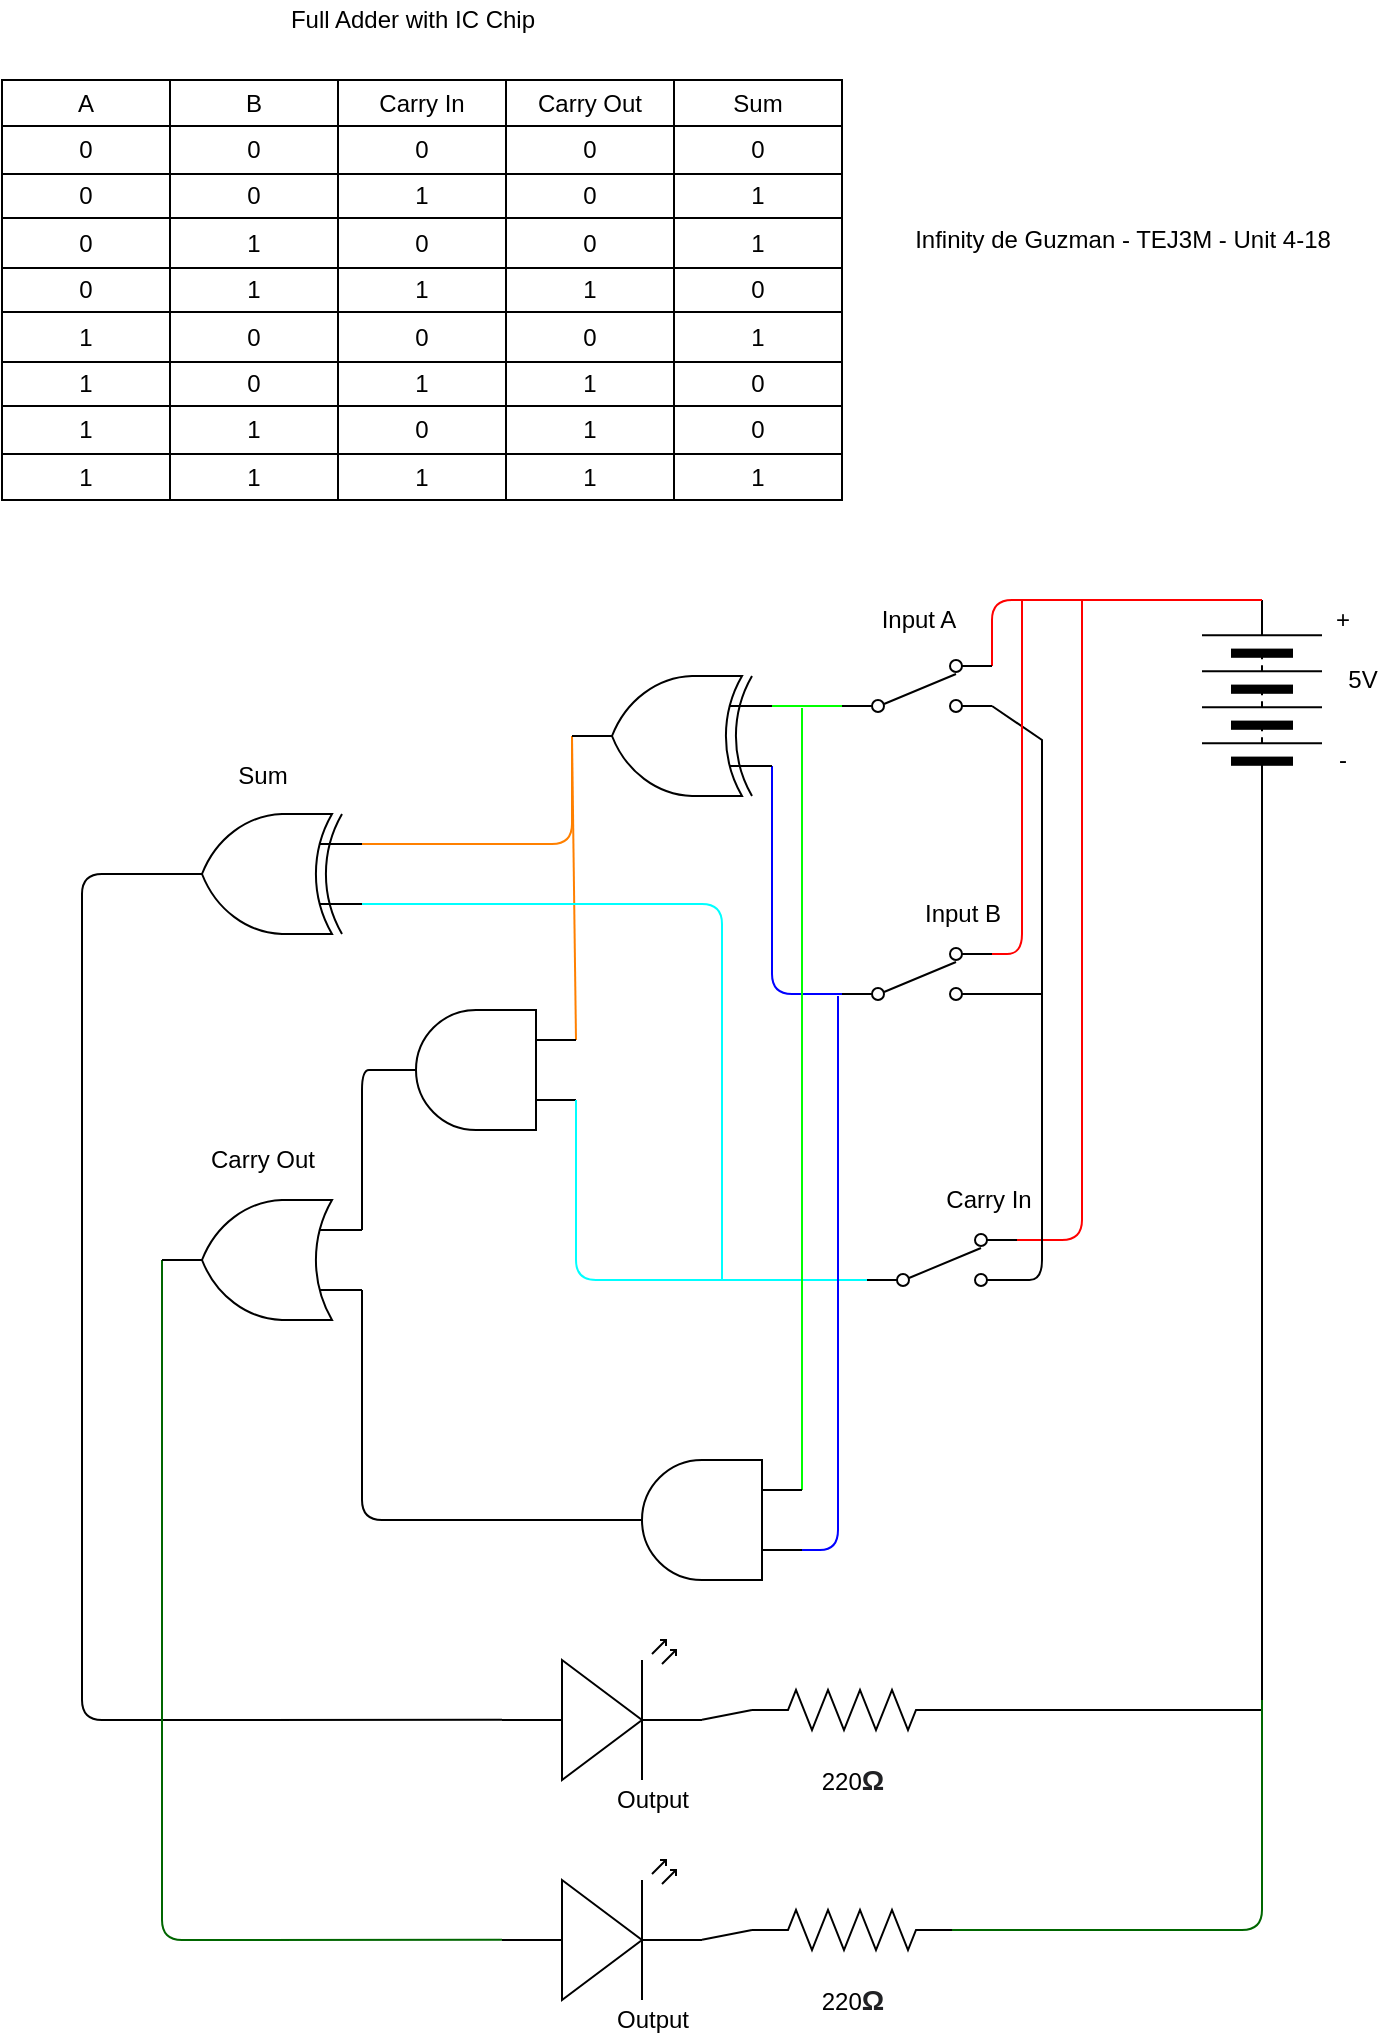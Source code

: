 <mxfile>
    <diagram id="ZC14DYWnwUM-CAudq5c_" name="Page-1">
        <mxGraphModel dx="754" dy="648" grid="1" gridSize="10" guides="1" tooltips="1" connect="1" arrows="1" fold="1" page="1" pageScale="1" pageWidth="827" pageHeight="1169" math="0" shadow="0">
            <root>
                <mxCell id="0"/>
                <mxCell id="1" parent="0"/>
                <mxCell id="11" value="5V" style="text;html=1;align=center;verticalAlign=middle;resizable=0;points=[];autosize=1;strokeColor=none;fillColor=none;" parent="1" vertex="1">
                    <mxGeometry x="775" y="360" width="30" height="20" as="geometry"/>
                </mxCell>
                <mxCell id="12" value="-" style="text;html=1;align=center;verticalAlign=middle;resizable=0;points=[];autosize=1;strokeColor=none;fillColor=none;" parent="1" vertex="1">
                    <mxGeometry x="770" y="400" width="20" height="20" as="geometry"/>
                </mxCell>
                <mxCell id="13" value="+" style="text;html=1;align=center;verticalAlign=middle;resizable=0;points=[];autosize=1;strokeColor=none;fillColor=none;" parent="1" vertex="1">
                    <mxGeometry x="770" y="330" width="20" height="20" as="geometry"/>
                </mxCell>
                <mxCell id="15" value="Output" style="text;html=1;align=center;verticalAlign=middle;resizable=0;points=[];autosize=1;strokeColor=none;fillColor=none;" parent="1" vertex="1">
                    <mxGeometry x="410" y="920" width="50" height="20" as="geometry"/>
                </mxCell>
                <mxCell id="26" value="Full Adder with IC Chip" style="text;html=1;align=center;verticalAlign=middle;resizable=0;points=[];autosize=1;strokeColor=none;fillColor=none;" parent="1" vertex="1">
                    <mxGeometry x="245" y="30" width="140" height="20" as="geometry"/>
                </mxCell>
                <mxCell id="27" value="Infinity de Guzman - TEJ3M - Unit 4-18" style="text;html=1;align=center;verticalAlign=middle;resizable=0;points=[];autosize=1;strokeColor=none;fillColor=none;" parent="1" vertex="1">
                    <mxGeometry x="560" y="140" width="220" height="20" as="geometry"/>
                </mxCell>
                <mxCell id="baWNQ7z9w6QFNXcQR4sS-40" style="edgeStyle=none;rounded=0;orthogonalLoop=1;jettySize=auto;html=1;exitX=0;exitY=0.5;exitDx=0;exitDy=0;entryX=1;entryY=0.5;entryDx=0;entryDy=0;entryPerimeter=0;endArrow=none;endFill=0;" parent="1" source="baWNQ7z9w6QFNXcQR4sS-27" target="36" edge="1">
                    <mxGeometry relative="1" as="geometry">
                        <Array as="points">
                            <mxPoint x="740" y="480"/>
                            <mxPoint x="740" y="885"/>
                        </Array>
                        <mxPoint x="650" y="479.9" as="targetPoint"/>
                    </mxGeometry>
                </mxCell>
                <mxCell id="baWNQ7z9w6QFNXcQR4sS-27" value="" style="pointerEvents=1;verticalLabelPosition=bottom;shadow=0;dashed=0;align=center;html=1;verticalAlign=top;shape=mxgraph.electrical.miscellaneous.batteryStack;rotation=-90;" parent="1" vertex="1">
                    <mxGeometry x="690" y="350" width="100" height="60" as="geometry"/>
                </mxCell>
                <mxCell id="baWNQ7z9w6QFNXcQR4sS-39" style="edgeStyle=none;rounded=0;orthogonalLoop=1;jettySize=auto;html=1;exitX=1;exitY=0.885;exitDx=0;exitDy=0;exitPerimeter=0;endArrow=none;endFill=0;entryX=1;entryY=0.885;entryDx=0;entryDy=0;entryPerimeter=0;" parent="1" source="baWNQ7z9w6QFNXcQR4sS-28" target="38" edge="1">
                    <mxGeometry relative="1" as="geometry">
                        <Array as="points">
                            <mxPoint x="630" y="400"/>
                            <mxPoint x="630" y="527"/>
                        </Array>
                        <mxPoint x="630" y="470" as="targetPoint"/>
                    </mxGeometry>
                </mxCell>
                <mxCell id="48" style="edgeStyle=none;html=1;exitX=1;exitY=0.115;exitDx=0;exitDy=0;exitPerimeter=0;endArrow=none;endFill=0;strokeColor=#FF0000;entryX=1;entryY=0.5;entryDx=0;entryDy=0;" parent="1" source="baWNQ7z9w6QFNXcQR4sS-28" target="baWNQ7z9w6QFNXcQR4sS-27" edge="1">
                    <mxGeometry relative="1" as="geometry">
                        <mxPoint x="605" y="330" as="targetPoint"/>
                        <Array as="points">
                            <mxPoint x="605" y="330"/>
                        </Array>
                    </mxGeometry>
                </mxCell>
                <mxCell id="166" style="edgeStyle=none;html=1;exitX=0;exitY=0.885;exitDx=0;exitDy=0;exitPerimeter=0;entryX=0;entryY=0.75;entryDx=0;entryDy=0;entryPerimeter=0;strokeColor=#00FF00;endArrow=none;endFill=0;" parent="1" source="baWNQ7z9w6QFNXcQR4sS-28" target="163" edge="1">
                    <mxGeometry relative="1" as="geometry"/>
                </mxCell>
                <mxCell id="baWNQ7z9w6QFNXcQR4sS-28" value="" style="pointerEvents=1;verticalLabelPosition=bottom;shadow=0;dashed=0;align=center;html=1;verticalAlign=top;shape=mxgraph.electrical.electro-mechanical.2-way_switch;rotation=0;" parent="1" vertex="1">
                    <mxGeometry x="530" y="360" width="75" height="26" as="geometry"/>
                </mxCell>
                <mxCell id="116" style="edgeStyle=none;html=1;exitX=1;exitY=0.57;exitDx=0;exitDy=0;exitPerimeter=0;entryX=0;entryY=0.5;entryDx=0;entryDy=0;entryPerimeter=0;endArrow=none;endFill=0;" parent="1" source="33" target="36" edge="1">
                    <mxGeometry relative="1" as="geometry"/>
                </mxCell>
                <mxCell id="33" value="" style="verticalLabelPosition=bottom;shadow=0;dashed=0;align=center;html=1;verticalAlign=top;shape=mxgraph.electrical.opto_electronics.led_2;pointerEvents=1;rotation=0;" parent="1" vertex="1">
                    <mxGeometry x="360" y="850" width="100" height="70" as="geometry"/>
                </mxCell>
                <mxCell id="36" value="" style="pointerEvents=1;verticalLabelPosition=bottom;shadow=0;dashed=0;align=center;html=1;verticalAlign=top;shape=mxgraph.electrical.resistors.resistor_2;" parent="1" vertex="1">
                    <mxGeometry x="485" y="875" width="100" height="20" as="geometry"/>
                </mxCell>
                <mxCell id="37" value="220&lt;b style=&quot;color: rgb(32 , 33 , 36) ; font-family: &amp;#34;arial&amp;#34; , sans-serif ; font-size: 14px ; text-align: left ; background-color: rgb(255 , 255 , 255)&quot;&gt;Ω&lt;/b&gt;" style="text;html=1;align=center;verticalAlign=middle;resizable=0;points=[];autosize=1;strokeColor=none;fillColor=none;rotation=0;" parent="1" vertex="1">
                    <mxGeometry x="510" y="910" width="50" height="20" as="geometry"/>
                </mxCell>
                <mxCell id="50" style="edgeStyle=none;html=1;exitX=1;exitY=0.115;exitDx=0;exitDy=0;exitPerimeter=0;endArrow=none;endFill=0;strokeColor=#FF0000;" parent="1" source="38" edge="1">
                    <mxGeometry relative="1" as="geometry">
                        <mxPoint x="620" y="330" as="targetPoint"/>
                        <Array as="points">
                            <mxPoint x="620" y="507"/>
                        </Array>
                    </mxGeometry>
                </mxCell>
                <mxCell id="168" style="edgeStyle=none;html=1;exitX=0;exitY=0.885;exitDx=0;exitDy=0;exitPerimeter=0;endArrow=none;endFill=0;strokeColor=#0000FF;entryX=0;entryY=0.25;entryDx=0;entryDy=0;entryPerimeter=0;" parent="1" source="38" target="163" edge="1">
                    <mxGeometry relative="1" as="geometry">
                        <mxPoint x="500" y="410" as="targetPoint"/>
                        <Array as="points">
                            <mxPoint x="495" y="527"/>
                        </Array>
                    </mxGeometry>
                </mxCell>
                <mxCell id="38" value="" style="pointerEvents=1;verticalLabelPosition=bottom;shadow=0;dashed=0;align=center;html=1;verticalAlign=top;shape=mxgraph.electrical.electro-mechanical.2-way_switch;rotation=0;" parent="1" vertex="1">
                    <mxGeometry x="530" y="504" width="75" height="26" as="geometry"/>
                </mxCell>
                <mxCell id="51" value="Input A" style="text;html=1;align=center;verticalAlign=middle;resizable=0;points=[];autosize=1;strokeColor=none;fillColor=none;" parent="1" vertex="1">
                    <mxGeometry x="542.5" y="330" width="50" height="20" as="geometry"/>
                </mxCell>
                <mxCell id="52" value="Input B" style="text;html=1;align=center;verticalAlign=middle;resizable=0;points=[];autosize=1;strokeColor=none;fillColor=none;" parent="1" vertex="1">
                    <mxGeometry x="565" y="477" width="50" height="20" as="geometry"/>
                </mxCell>
                <mxCell id="53" value="" style="shape=table;startSize=0;container=1;collapsible=0;childLayout=tableLayout;" parent="1" vertex="1">
                    <mxGeometry x="110" y="70" width="420" height="210" as="geometry"/>
                </mxCell>
                <mxCell id="54" value="" style="shape=partialRectangle;collapsible=0;dropTarget=0;pointerEvents=0;fillColor=none;top=0;left=0;bottom=0;right=0;points=[[0,0.5],[1,0.5]];portConstraint=eastwest;" parent="53" vertex="1">
                    <mxGeometry width="420" height="23" as="geometry"/>
                </mxCell>
                <mxCell id="55" value="A" style="shape=partialRectangle;html=1;whiteSpace=wrap;connectable=0;overflow=hidden;fillColor=none;top=0;left=0;bottom=0;right=0;pointerEvents=1;" parent="54" vertex="1">
                    <mxGeometry width="84" height="23" as="geometry">
                        <mxRectangle width="84" height="23" as="alternateBounds"/>
                    </mxGeometry>
                </mxCell>
                <mxCell id="56" value="B" style="shape=partialRectangle;html=1;whiteSpace=wrap;connectable=0;overflow=hidden;fillColor=none;top=0;left=0;bottom=0;right=0;pointerEvents=1;" parent="54" vertex="1">
                    <mxGeometry x="84" width="84" height="23" as="geometry">
                        <mxRectangle width="84" height="23" as="alternateBounds"/>
                    </mxGeometry>
                </mxCell>
                <mxCell id="57" value="Carry In" style="shape=partialRectangle;html=1;whiteSpace=wrap;connectable=0;overflow=hidden;fillColor=none;top=0;left=0;bottom=0;right=0;pointerEvents=1;" parent="54" vertex="1">
                    <mxGeometry x="168" width="84" height="23" as="geometry">
                        <mxRectangle width="84" height="23" as="alternateBounds"/>
                    </mxGeometry>
                </mxCell>
                <mxCell id="104" value="Carry Out" style="shape=partialRectangle;html=1;whiteSpace=wrap;connectable=0;overflow=hidden;fillColor=none;top=0;left=0;bottom=0;right=0;pointerEvents=1;" parent="54" vertex="1">
                    <mxGeometry x="252" width="84" height="23" as="geometry">
                        <mxRectangle width="84" height="23" as="alternateBounds"/>
                    </mxGeometry>
                </mxCell>
                <mxCell id="128" value="Sum" style="shape=partialRectangle;html=1;whiteSpace=wrap;connectable=0;overflow=hidden;fillColor=none;top=0;left=0;bottom=0;right=0;pointerEvents=1;" parent="54" vertex="1">
                    <mxGeometry x="336" width="84" height="23" as="geometry">
                        <mxRectangle width="84" height="23" as="alternateBounds"/>
                    </mxGeometry>
                </mxCell>
                <mxCell id="58" value="" style="shape=partialRectangle;collapsible=0;dropTarget=0;pointerEvents=0;fillColor=none;top=0;left=0;bottom=0;right=0;points=[[0,0.5],[1,0.5]];portConstraint=eastwest;" parent="53" vertex="1">
                    <mxGeometry y="23" width="420" height="24" as="geometry"/>
                </mxCell>
                <mxCell id="59" value="0" style="shape=partialRectangle;html=1;whiteSpace=wrap;connectable=0;overflow=hidden;fillColor=none;top=0;left=0;bottom=0;right=0;pointerEvents=1;" parent="58" vertex="1">
                    <mxGeometry width="84" height="24" as="geometry">
                        <mxRectangle width="84" height="24" as="alternateBounds"/>
                    </mxGeometry>
                </mxCell>
                <mxCell id="60" value="0" style="shape=partialRectangle;html=1;whiteSpace=wrap;connectable=0;overflow=hidden;fillColor=none;top=0;left=0;bottom=0;right=0;pointerEvents=1;" parent="58" vertex="1">
                    <mxGeometry x="84" width="84" height="24" as="geometry">
                        <mxRectangle width="84" height="24" as="alternateBounds"/>
                    </mxGeometry>
                </mxCell>
                <mxCell id="61" value="0" style="shape=partialRectangle;html=1;whiteSpace=wrap;connectable=0;overflow=hidden;fillColor=none;top=0;left=0;bottom=0;right=0;pointerEvents=1;" parent="58" vertex="1">
                    <mxGeometry x="168" width="84" height="24" as="geometry">
                        <mxRectangle width="84" height="24" as="alternateBounds"/>
                    </mxGeometry>
                </mxCell>
                <mxCell id="105" value="0" style="shape=partialRectangle;html=1;whiteSpace=wrap;connectable=0;overflow=hidden;fillColor=none;top=0;left=0;bottom=0;right=0;pointerEvents=1;" parent="58" vertex="1">
                    <mxGeometry x="252" width="84" height="24" as="geometry">
                        <mxRectangle width="84" height="24" as="alternateBounds"/>
                    </mxGeometry>
                </mxCell>
                <mxCell id="129" value="0" style="shape=partialRectangle;html=1;whiteSpace=wrap;connectable=0;overflow=hidden;fillColor=none;top=0;left=0;bottom=0;right=0;pointerEvents=1;" parent="58" vertex="1">
                    <mxGeometry x="336" width="84" height="24" as="geometry">
                        <mxRectangle width="84" height="24" as="alternateBounds"/>
                    </mxGeometry>
                </mxCell>
                <mxCell id="62" value="" style="shape=partialRectangle;collapsible=0;dropTarget=0;pointerEvents=0;fillColor=none;top=0;left=0;bottom=0;right=0;points=[[0,0.5],[1,0.5]];portConstraint=eastwest;" parent="53" vertex="1">
                    <mxGeometry y="47" width="420" height="22" as="geometry"/>
                </mxCell>
                <mxCell id="63" value="0" style="shape=partialRectangle;html=1;whiteSpace=wrap;connectable=0;overflow=hidden;fillColor=none;top=0;left=0;bottom=0;right=0;pointerEvents=1;" parent="62" vertex="1">
                    <mxGeometry width="84" height="22" as="geometry">
                        <mxRectangle width="84" height="22" as="alternateBounds"/>
                    </mxGeometry>
                </mxCell>
                <mxCell id="64" value="0" style="shape=partialRectangle;html=1;whiteSpace=wrap;connectable=0;overflow=hidden;fillColor=none;top=0;left=0;bottom=0;right=0;pointerEvents=1;" parent="62" vertex="1">
                    <mxGeometry x="84" width="84" height="22" as="geometry">
                        <mxRectangle width="84" height="22" as="alternateBounds"/>
                    </mxGeometry>
                </mxCell>
                <mxCell id="65" value="1" style="shape=partialRectangle;html=1;whiteSpace=wrap;connectable=0;overflow=hidden;fillColor=none;top=0;left=0;bottom=0;right=0;pointerEvents=1;" parent="62" vertex="1">
                    <mxGeometry x="168" width="84" height="22" as="geometry">
                        <mxRectangle width="84" height="22" as="alternateBounds"/>
                    </mxGeometry>
                </mxCell>
                <mxCell id="106" value="0" style="shape=partialRectangle;html=1;whiteSpace=wrap;connectable=0;overflow=hidden;fillColor=none;top=0;left=0;bottom=0;right=0;pointerEvents=1;" parent="62" vertex="1">
                    <mxGeometry x="252" width="84" height="22" as="geometry">
                        <mxRectangle width="84" height="22" as="alternateBounds"/>
                    </mxGeometry>
                </mxCell>
                <mxCell id="130" value="1" style="shape=partialRectangle;html=1;whiteSpace=wrap;connectable=0;overflow=hidden;fillColor=none;top=0;left=0;bottom=0;right=0;pointerEvents=1;" parent="62" vertex="1">
                    <mxGeometry x="336" width="84" height="22" as="geometry">
                        <mxRectangle width="84" height="22" as="alternateBounds"/>
                    </mxGeometry>
                </mxCell>
                <mxCell id="66" value="" style="shape=partialRectangle;collapsible=0;dropTarget=0;pointerEvents=0;fillColor=none;top=0;left=0;bottom=0;right=0;points=[[0,0.5],[1,0.5]];portConstraint=eastwest;" parent="53" vertex="1">
                    <mxGeometry y="69" width="420" height="25" as="geometry"/>
                </mxCell>
                <mxCell id="67" value="0" style="shape=partialRectangle;html=1;whiteSpace=wrap;connectable=0;overflow=hidden;fillColor=none;top=0;left=0;bottom=0;right=0;pointerEvents=1;" parent="66" vertex="1">
                    <mxGeometry width="84" height="25" as="geometry">
                        <mxRectangle width="84" height="25" as="alternateBounds"/>
                    </mxGeometry>
                </mxCell>
                <mxCell id="68" value="1" style="shape=partialRectangle;html=1;whiteSpace=wrap;connectable=0;overflow=hidden;fillColor=none;top=0;left=0;bottom=0;right=0;pointerEvents=1;" parent="66" vertex="1">
                    <mxGeometry x="84" width="84" height="25" as="geometry">
                        <mxRectangle width="84" height="25" as="alternateBounds"/>
                    </mxGeometry>
                </mxCell>
                <mxCell id="69" value="0" style="shape=partialRectangle;html=1;whiteSpace=wrap;connectable=0;overflow=hidden;fillColor=none;top=0;left=0;bottom=0;right=0;pointerEvents=1;" parent="66" vertex="1">
                    <mxGeometry x="168" width="84" height="25" as="geometry">
                        <mxRectangle width="84" height="25" as="alternateBounds"/>
                    </mxGeometry>
                </mxCell>
                <mxCell id="107" value="0" style="shape=partialRectangle;html=1;whiteSpace=wrap;connectable=0;overflow=hidden;fillColor=none;top=0;left=0;bottom=0;right=0;pointerEvents=1;" parent="66" vertex="1">
                    <mxGeometry x="252" width="84" height="25" as="geometry">
                        <mxRectangle width="84" height="25" as="alternateBounds"/>
                    </mxGeometry>
                </mxCell>
                <mxCell id="131" value="1" style="shape=partialRectangle;html=1;whiteSpace=wrap;connectable=0;overflow=hidden;fillColor=none;top=0;left=0;bottom=0;right=0;pointerEvents=1;" parent="66" vertex="1">
                    <mxGeometry x="336" width="84" height="25" as="geometry">
                        <mxRectangle width="84" height="25" as="alternateBounds"/>
                    </mxGeometry>
                </mxCell>
                <mxCell id="70" value="" style="shape=partialRectangle;collapsible=0;dropTarget=0;pointerEvents=0;fillColor=none;top=0;left=0;bottom=0;right=0;points=[[0,0.5],[1,0.5]];portConstraint=eastwest;" parent="53" vertex="1">
                    <mxGeometry y="94" width="420" height="22" as="geometry"/>
                </mxCell>
                <mxCell id="71" value="0" style="shape=partialRectangle;html=1;whiteSpace=wrap;connectable=0;overflow=hidden;fillColor=none;top=0;left=0;bottom=0;right=0;pointerEvents=1;" parent="70" vertex="1">
                    <mxGeometry width="84" height="22" as="geometry">
                        <mxRectangle width="84" height="22" as="alternateBounds"/>
                    </mxGeometry>
                </mxCell>
                <mxCell id="72" value="1" style="shape=partialRectangle;html=1;whiteSpace=wrap;connectable=0;overflow=hidden;fillColor=none;top=0;left=0;bottom=0;right=0;pointerEvents=1;" parent="70" vertex="1">
                    <mxGeometry x="84" width="84" height="22" as="geometry">
                        <mxRectangle width="84" height="22" as="alternateBounds"/>
                    </mxGeometry>
                </mxCell>
                <mxCell id="73" value="1" style="shape=partialRectangle;html=1;whiteSpace=wrap;connectable=0;overflow=hidden;fillColor=none;top=0;left=0;bottom=0;right=0;pointerEvents=1;" parent="70" vertex="1">
                    <mxGeometry x="168" width="84" height="22" as="geometry">
                        <mxRectangle width="84" height="22" as="alternateBounds"/>
                    </mxGeometry>
                </mxCell>
                <mxCell id="108" value="1" style="shape=partialRectangle;html=1;whiteSpace=wrap;connectable=0;overflow=hidden;fillColor=none;top=0;left=0;bottom=0;right=0;pointerEvents=1;" parent="70" vertex="1">
                    <mxGeometry x="252" width="84" height="22" as="geometry">
                        <mxRectangle width="84" height="22" as="alternateBounds"/>
                    </mxGeometry>
                </mxCell>
                <mxCell id="132" value="0" style="shape=partialRectangle;html=1;whiteSpace=wrap;connectable=0;overflow=hidden;fillColor=none;top=0;left=0;bottom=0;right=0;pointerEvents=1;" parent="70" vertex="1">
                    <mxGeometry x="336" width="84" height="22" as="geometry">
                        <mxRectangle width="84" height="22" as="alternateBounds"/>
                    </mxGeometry>
                </mxCell>
                <mxCell id="133" style="shape=partialRectangle;collapsible=0;dropTarget=0;pointerEvents=0;fillColor=none;top=0;left=0;bottom=0;right=0;points=[[0,0.5],[1,0.5]];portConstraint=eastwest;" parent="53" vertex="1">
                    <mxGeometry y="116" width="420" height="25" as="geometry"/>
                </mxCell>
                <mxCell id="134" value="1" style="shape=partialRectangle;html=1;whiteSpace=wrap;connectable=0;overflow=hidden;fillColor=none;top=0;left=0;bottom=0;right=0;pointerEvents=1;" parent="133" vertex="1">
                    <mxGeometry width="84" height="25" as="geometry">
                        <mxRectangle width="84" height="25" as="alternateBounds"/>
                    </mxGeometry>
                </mxCell>
                <mxCell id="135" value="0" style="shape=partialRectangle;html=1;whiteSpace=wrap;connectable=0;overflow=hidden;fillColor=none;top=0;left=0;bottom=0;right=0;pointerEvents=1;" parent="133" vertex="1">
                    <mxGeometry x="84" width="84" height="25" as="geometry">
                        <mxRectangle width="84" height="25" as="alternateBounds"/>
                    </mxGeometry>
                </mxCell>
                <mxCell id="136" value="0" style="shape=partialRectangle;html=1;whiteSpace=wrap;connectable=0;overflow=hidden;fillColor=none;top=0;left=0;bottom=0;right=0;pointerEvents=1;" parent="133" vertex="1">
                    <mxGeometry x="168" width="84" height="25" as="geometry">
                        <mxRectangle width="84" height="25" as="alternateBounds"/>
                    </mxGeometry>
                </mxCell>
                <mxCell id="137" value="0" style="shape=partialRectangle;html=1;whiteSpace=wrap;connectable=0;overflow=hidden;fillColor=none;top=0;left=0;bottom=0;right=0;pointerEvents=1;" parent="133" vertex="1">
                    <mxGeometry x="252" width="84" height="25" as="geometry">
                        <mxRectangle width="84" height="25" as="alternateBounds"/>
                    </mxGeometry>
                </mxCell>
                <mxCell id="138" value="1" style="shape=partialRectangle;html=1;whiteSpace=wrap;connectable=0;overflow=hidden;fillColor=none;top=0;left=0;bottom=0;right=0;pointerEvents=1;" parent="133" vertex="1">
                    <mxGeometry x="336" width="84" height="25" as="geometry">
                        <mxRectangle width="84" height="25" as="alternateBounds"/>
                    </mxGeometry>
                </mxCell>
                <mxCell id="139" style="shape=partialRectangle;collapsible=0;dropTarget=0;pointerEvents=0;fillColor=none;top=0;left=0;bottom=0;right=0;points=[[0,0.5],[1,0.5]];portConstraint=eastwest;" parent="53" vertex="1">
                    <mxGeometry y="141" width="420" height="22" as="geometry"/>
                </mxCell>
                <mxCell id="140" value="1" style="shape=partialRectangle;html=1;whiteSpace=wrap;connectable=0;overflow=hidden;fillColor=none;top=0;left=0;bottom=0;right=0;pointerEvents=1;" parent="139" vertex="1">
                    <mxGeometry width="84" height="22" as="geometry">
                        <mxRectangle width="84" height="22" as="alternateBounds"/>
                    </mxGeometry>
                </mxCell>
                <mxCell id="141" value="0" style="shape=partialRectangle;html=1;whiteSpace=wrap;connectable=0;overflow=hidden;fillColor=none;top=0;left=0;bottom=0;right=0;pointerEvents=1;" parent="139" vertex="1">
                    <mxGeometry x="84" width="84" height="22" as="geometry">
                        <mxRectangle width="84" height="22" as="alternateBounds"/>
                    </mxGeometry>
                </mxCell>
                <mxCell id="142" value="1" style="shape=partialRectangle;html=1;whiteSpace=wrap;connectable=0;overflow=hidden;fillColor=none;top=0;left=0;bottom=0;right=0;pointerEvents=1;" parent="139" vertex="1">
                    <mxGeometry x="168" width="84" height="22" as="geometry">
                        <mxRectangle width="84" height="22" as="alternateBounds"/>
                    </mxGeometry>
                </mxCell>
                <mxCell id="143" value="1" style="shape=partialRectangle;html=1;whiteSpace=wrap;connectable=0;overflow=hidden;fillColor=none;top=0;left=0;bottom=0;right=0;pointerEvents=1;" parent="139" vertex="1">
                    <mxGeometry x="252" width="84" height="22" as="geometry">
                        <mxRectangle width="84" height="22" as="alternateBounds"/>
                    </mxGeometry>
                </mxCell>
                <mxCell id="144" value="0" style="shape=partialRectangle;html=1;whiteSpace=wrap;connectable=0;overflow=hidden;fillColor=none;top=0;left=0;bottom=0;right=0;pointerEvents=1;" parent="139" vertex="1">
                    <mxGeometry x="336" width="84" height="22" as="geometry">
                        <mxRectangle width="84" height="22" as="alternateBounds"/>
                    </mxGeometry>
                </mxCell>
                <mxCell id="145" style="shape=partialRectangle;collapsible=0;dropTarget=0;pointerEvents=0;fillColor=none;top=0;left=0;bottom=0;right=0;points=[[0,0.5],[1,0.5]];portConstraint=eastwest;" parent="53" vertex="1">
                    <mxGeometry y="163" width="420" height="24" as="geometry"/>
                </mxCell>
                <mxCell id="146" value="1" style="shape=partialRectangle;html=1;whiteSpace=wrap;connectable=0;overflow=hidden;fillColor=none;top=0;left=0;bottom=0;right=0;pointerEvents=1;" parent="145" vertex="1">
                    <mxGeometry width="84" height="24" as="geometry">
                        <mxRectangle width="84" height="24" as="alternateBounds"/>
                    </mxGeometry>
                </mxCell>
                <mxCell id="147" value="1" style="shape=partialRectangle;html=1;whiteSpace=wrap;connectable=0;overflow=hidden;fillColor=none;top=0;left=0;bottom=0;right=0;pointerEvents=1;" parent="145" vertex="1">
                    <mxGeometry x="84" width="84" height="24" as="geometry">
                        <mxRectangle width="84" height="24" as="alternateBounds"/>
                    </mxGeometry>
                </mxCell>
                <mxCell id="148" value="0" style="shape=partialRectangle;html=1;whiteSpace=wrap;connectable=0;overflow=hidden;fillColor=none;top=0;left=0;bottom=0;right=0;pointerEvents=1;" parent="145" vertex="1">
                    <mxGeometry x="168" width="84" height="24" as="geometry">
                        <mxRectangle width="84" height="24" as="alternateBounds"/>
                    </mxGeometry>
                </mxCell>
                <mxCell id="149" value="1" style="shape=partialRectangle;html=1;whiteSpace=wrap;connectable=0;overflow=hidden;fillColor=none;top=0;left=0;bottom=0;right=0;pointerEvents=1;" parent="145" vertex="1">
                    <mxGeometry x="252" width="84" height="24" as="geometry">
                        <mxRectangle width="84" height="24" as="alternateBounds"/>
                    </mxGeometry>
                </mxCell>
                <mxCell id="150" value="0" style="shape=partialRectangle;html=1;whiteSpace=wrap;connectable=0;overflow=hidden;fillColor=none;top=0;left=0;bottom=0;right=0;pointerEvents=1;" parent="145" vertex="1">
                    <mxGeometry x="336" width="84" height="24" as="geometry">
                        <mxRectangle width="84" height="24" as="alternateBounds"/>
                    </mxGeometry>
                </mxCell>
                <mxCell id="151" style="shape=partialRectangle;collapsible=0;dropTarget=0;pointerEvents=0;fillColor=none;top=0;left=0;bottom=0;right=0;points=[[0,0.5],[1,0.5]];portConstraint=eastwest;" parent="53" vertex="1">
                    <mxGeometry y="187" width="420" height="23" as="geometry"/>
                </mxCell>
                <mxCell id="152" value="1" style="shape=partialRectangle;html=1;whiteSpace=wrap;connectable=0;overflow=hidden;fillColor=none;top=0;left=0;bottom=0;right=0;pointerEvents=1;" parent="151" vertex="1">
                    <mxGeometry width="84" height="23" as="geometry">
                        <mxRectangle width="84" height="23" as="alternateBounds"/>
                    </mxGeometry>
                </mxCell>
                <mxCell id="153" value="1" style="shape=partialRectangle;html=1;whiteSpace=wrap;connectable=0;overflow=hidden;fillColor=none;top=0;left=0;bottom=0;right=0;pointerEvents=1;" parent="151" vertex="1">
                    <mxGeometry x="84" width="84" height="23" as="geometry">
                        <mxRectangle width="84" height="23" as="alternateBounds"/>
                    </mxGeometry>
                </mxCell>
                <mxCell id="154" value="1" style="shape=partialRectangle;html=1;whiteSpace=wrap;connectable=0;overflow=hidden;fillColor=none;top=0;left=0;bottom=0;right=0;pointerEvents=1;" parent="151" vertex="1">
                    <mxGeometry x="168" width="84" height="23" as="geometry">
                        <mxRectangle width="84" height="23" as="alternateBounds"/>
                    </mxGeometry>
                </mxCell>
                <mxCell id="155" value="1" style="shape=partialRectangle;html=1;whiteSpace=wrap;connectable=0;overflow=hidden;fillColor=none;top=0;left=0;bottom=0;right=0;pointerEvents=1;" parent="151" vertex="1">
                    <mxGeometry x="252" width="84" height="23" as="geometry">
                        <mxRectangle width="84" height="23" as="alternateBounds"/>
                    </mxGeometry>
                </mxCell>
                <mxCell id="156" value="1" style="shape=partialRectangle;html=1;whiteSpace=wrap;connectable=0;overflow=hidden;fillColor=none;top=0;left=0;bottom=0;right=0;pointerEvents=1;" parent="151" vertex="1">
                    <mxGeometry x="336" width="84" height="23" as="geometry">
                        <mxRectangle width="84" height="23" as="alternateBounds"/>
                    </mxGeometry>
                </mxCell>
                <mxCell id="174" style="edgeStyle=none;html=1;exitX=0;exitY=0.25;exitDx=0;exitDy=0;exitPerimeter=0;endArrow=none;endFill=0;strokeColor=#FF8000;entryX=1;entryY=0.5;entryDx=0;entryDy=0;entryPerimeter=0;" parent="1" source="111" target="163" edge="1">
                    <mxGeometry relative="1" as="geometry">
                        <mxPoint x="390" y="410" as="targetPoint"/>
                    </mxGeometry>
                </mxCell>
                <mxCell id="176" style="edgeStyle=none;html=1;exitX=1;exitY=0.5;exitDx=0;exitDy=0;exitPerimeter=0;entryX=0;entryY=0.75;entryDx=0;entryDy=0;entryPerimeter=0;endArrow=none;endFill=0;strokeColor=#000000;" parent="1" source="111" target="165" edge="1">
                    <mxGeometry relative="1" as="geometry">
                        <Array as="points">
                            <mxPoint x="290" y="565"/>
                        </Array>
                    </mxGeometry>
                </mxCell>
                <mxCell id="111" value="" style="verticalLabelPosition=bottom;shadow=0;dashed=0;align=center;html=1;verticalAlign=top;shape=mxgraph.electrical.logic_gates.logic_gate;operation=and;flipH=1;" parent="1" vertex="1">
                    <mxGeometry x="297" y="535" width="100" height="60" as="geometry"/>
                </mxCell>
                <mxCell id="124" style="edgeStyle=none;html=1;exitX=1;exitY=0.5;exitDx=0;exitDy=0;exitPerimeter=0;entryX=0;entryY=0.57;entryDx=0;entryDy=0;entryPerimeter=0;endArrow=none;endFill=0;strokeColor=#000000;" parent="1" source="127" target="33" edge="1">
                    <mxGeometry relative="1" as="geometry">
                        <Array as="points">
                            <mxPoint x="150" y="467"/>
                            <mxPoint x="150" y="890"/>
                        </Array>
                        <mxPoint x="120" y="470" as="sourcePoint"/>
                    </mxGeometry>
                </mxCell>
                <mxCell id="125" value="Sum" style="text;html=1;align=center;verticalAlign=middle;resizable=0;points=[];autosize=1;strokeColor=none;fillColor=none;" parent="1" vertex="1">
                    <mxGeometry x="220" y="408" width="40" height="20" as="geometry"/>
                </mxCell>
                <mxCell id="126" value="Carry Out" style="text;html=1;align=center;verticalAlign=middle;resizable=0;points=[];autosize=1;strokeColor=none;fillColor=none;" parent="1" vertex="1">
                    <mxGeometry x="205" y="600" width="70" height="20" as="geometry"/>
                </mxCell>
                <mxCell id="172" style="edgeStyle=none;html=1;exitX=0;exitY=0.25;exitDx=0;exitDy=0;exitPerimeter=0;endArrow=none;endFill=0;strokeColor=#00FFFF;" parent="1" source="127" edge="1">
                    <mxGeometry relative="1" as="geometry">
                        <mxPoint x="470" y="670" as="targetPoint"/>
                        <Array as="points">
                            <mxPoint x="470" y="482"/>
                        </Array>
                    </mxGeometry>
                </mxCell>
                <mxCell id="127" value="" style="verticalLabelPosition=bottom;shadow=0;dashed=0;align=center;html=1;verticalAlign=top;shape=mxgraph.electrical.logic_gates.logic_gate;operation=xor;rotation=-180;" parent="1" vertex="1">
                    <mxGeometry x="190" y="437" width="100" height="60" as="geometry"/>
                </mxCell>
                <mxCell id="159" style="edgeStyle=none;html=1;exitX=1;exitY=0.115;exitDx=0;exitDy=0;exitPerimeter=0;strokeColor=#FF0000;endArrow=none;endFill=0;" parent="1" source="157" edge="1">
                    <mxGeometry relative="1" as="geometry">
                        <mxPoint x="650" y="330" as="targetPoint"/>
                        <Array as="points">
                            <mxPoint x="650" y="650"/>
                        </Array>
                    </mxGeometry>
                </mxCell>
                <mxCell id="160" style="edgeStyle=none;html=1;exitX=1;exitY=0.885;exitDx=0;exitDy=0;exitPerimeter=0;endArrow=none;endFill=0;strokeColor=#000000;" parent="1" source="157" edge="1">
                    <mxGeometry relative="1" as="geometry">
                        <mxPoint x="630" y="520" as="targetPoint"/>
                        <Array as="points">
                            <mxPoint x="630" y="670"/>
                        </Array>
                    </mxGeometry>
                </mxCell>
                <mxCell id="171" style="edgeStyle=none;html=1;exitX=0;exitY=0.885;exitDx=0;exitDy=0;exitPerimeter=0;entryX=0;entryY=0.75;entryDx=0;entryDy=0;entryPerimeter=0;endArrow=none;endFill=0;strokeColor=#00FFFF;" parent="1" source="157" target="111" edge="1">
                    <mxGeometry relative="1" as="geometry">
                        <Array as="points">
                            <mxPoint x="397" y="670"/>
                        </Array>
                    </mxGeometry>
                </mxCell>
                <mxCell id="157" value="" style="pointerEvents=1;verticalLabelPosition=bottom;shadow=0;dashed=0;align=center;html=1;verticalAlign=top;shape=mxgraph.electrical.electro-mechanical.2-way_switch;rotation=0;" parent="1" vertex="1">
                    <mxGeometry x="542.5" y="647" width="75" height="26" as="geometry"/>
                </mxCell>
                <mxCell id="158" value="Carry In" style="text;html=1;align=center;verticalAlign=middle;resizable=0;points=[];autosize=1;strokeColor=none;fillColor=none;" parent="1" vertex="1">
                    <mxGeometry x="572.5" y="620" width="60" height="20" as="geometry"/>
                </mxCell>
                <mxCell id="173" style="edgeStyle=none;html=1;exitX=1;exitY=0.5;exitDx=0;exitDy=0;exitPerimeter=0;entryX=0;entryY=0.75;entryDx=0;entryDy=0;entryPerimeter=0;endArrow=none;endFill=0;strokeColor=#FF8000;" parent="1" source="163" target="127" edge="1">
                    <mxGeometry relative="1" as="geometry">
                        <Array as="points">
                            <mxPoint x="395" y="452"/>
                        </Array>
                    </mxGeometry>
                </mxCell>
                <mxCell id="163" value="" style="verticalLabelPosition=bottom;shadow=0;dashed=0;align=center;html=1;verticalAlign=top;shape=mxgraph.electrical.logic_gates.logic_gate;operation=xor;rotation=-180;" parent="1" vertex="1">
                    <mxGeometry x="395" y="368" width="100" height="60" as="geometry"/>
                </mxCell>
                <mxCell id="167" style="edgeStyle=none;html=1;endArrow=none;endFill=0;strokeColor=#00FF00;" parent="1" edge="1">
                    <mxGeometry relative="1" as="geometry">
                        <mxPoint x="510" y="384" as="targetPoint"/>
                        <mxPoint x="510" y="771" as="sourcePoint"/>
                    </mxGeometry>
                </mxCell>
                <mxCell id="169" style="edgeStyle=none;html=1;exitX=0;exitY=0.75;exitDx=0;exitDy=0;exitPerimeter=0;endArrow=none;endFill=0;strokeColor=#0000FF;" parent="1" source="164" edge="1">
                    <mxGeometry relative="1" as="geometry">
                        <mxPoint x="528" y="528" as="targetPoint"/>
                        <mxPoint x="508" y="656" as="sourcePoint"/>
                        <Array as="points">
                            <mxPoint x="528" y="805"/>
                        </Array>
                    </mxGeometry>
                </mxCell>
                <mxCell id="170" style="edgeStyle=none;html=1;exitX=0;exitY=0.25;exitDx=0;exitDy=0;exitPerimeter=0;endArrow=none;endFill=0;strokeColor=#00FF00;" parent="1" source="164" edge="1">
                    <mxGeometry relative="1" as="geometry">
                        <mxPoint x="510" y="760" as="targetPoint"/>
                    </mxGeometry>
                </mxCell>
                <mxCell id="175" style="edgeStyle=none;html=1;exitX=1;exitY=0.5;exitDx=0;exitDy=0;exitPerimeter=0;entryX=0;entryY=0.25;entryDx=0;entryDy=0;entryPerimeter=0;endArrow=none;endFill=0;strokeColor=#000000;" parent="1" source="164" target="165" edge="1">
                    <mxGeometry relative="1" as="geometry">
                        <Array as="points">
                            <mxPoint x="290" y="790"/>
                        </Array>
                    </mxGeometry>
                </mxCell>
                <mxCell id="164" value="" style="verticalLabelPosition=bottom;shadow=0;dashed=0;align=center;html=1;verticalAlign=top;shape=mxgraph.electrical.logic_gates.logic_gate;operation=and;flipH=1;" parent="1" vertex="1">
                    <mxGeometry x="410" y="760" width="100" height="60" as="geometry"/>
                </mxCell>
                <mxCell id="182" style="edgeStyle=none;html=1;exitX=1;exitY=0.5;exitDx=0;exitDy=0;exitPerimeter=0;entryX=0;entryY=0.57;entryDx=0;entryDy=0;entryPerimeter=0;strokeColor=#006600;endArrow=none;endFill=0;" edge="1" parent="1" source="165" target="179">
                    <mxGeometry relative="1" as="geometry">
                        <Array as="points">
                            <mxPoint x="190" y="1000"/>
                        </Array>
                    </mxGeometry>
                </mxCell>
                <mxCell id="165" value="" style="verticalLabelPosition=bottom;shadow=0;dashed=0;align=center;html=1;verticalAlign=top;shape=mxgraph.electrical.logic_gates.logic_gate;operation=or;rotation=-180;" parent="1" vertex="1">
                    <mxGeometry x="190" y="630" width="100" height="60" as="geometry"/>
                </mxCell>
                <mxCell id="177" value="Output" style="text;html=1;align=center;verticalAlign=middle;resizable=0;points=[];autosize=1;strokeColor=none;fillColor=none;" vertex="1" parent="1">
                    <mxGeometry x="410" y="1030" width="50" height="20" as="geometry"/>
                </mxCell>
                <mxCell id="178" style="edgeStyle=none;html=1;exitX=1;exitY=0.57;exitDx=0;exitDy=0;exitPerimeter=0;entryX=0;entryY=0.5;entryDx=0;entryDy=0;entryPerimeter=0;endArrow=none;endFill=0;" edge="1" parent="1" source="179" target="180">
                    <mxGeometry relative="1" as="geometry"/>
                </mxCell>
                <mxCell id="179" value="" style="verticalLabelPosition=bottom;shadow=0;dashed=0;align=center;html=1;verticalAlign=top;shape=mxgraph.electrical.opto_electronics.led_2;pointerEvents=1;rotation=0;" vertex="1" parent="1">
                    <mxGeometry x="360" y="960" width="100" height="70" as="geometry"/>
                </mxCell>
                <mxCell id="183" style="edgeStyle=none;html=1;exitX=1;exitY=0.5;exitDx=0;exitDy=0;exitPerimeter=0;strokeColor=#006600;endArrow=none;endFill=0;" edge="1" parent="1" source="180">
                    <mxGeometry relative="1" as="geometry">
                        <mxPoint x="740" y="880" as="targetPoint"/>
                        <Array as="points">
                            <mxPoint x="740" y="995"/>
                        </Array>
                    </mxGeometry>
                </mxCell>
                <mxCell id="180" value="" style="pointerEvents=1;verticalLabelPosition=bottom;shadow=0;dashed=0;align=center;html=1;verticalAlign=top;shape=mxgraph.electrical.resistors.resistor_2;" vertex="1" parent="1">
                    <mxGeometry x="485" y="985" width="100" height="20" as="geometry"/>
                </mxCell>
                <mxCell id="181" value="220&lt;b style=&quot;color: rgb(32 , 33 , 36) ; font-family: &amp;#34;arial&amp;#34; , sans-serif ; font-size: 14px ; text-align: left ; background-color: rgb(255 , 255 , 255)&quot;&gt;Ω&lt;/b&gt;" style="text;html=1;align=center;verticalAlign=middle;resizable=0;points=[];autosize=1;strokeColor=none;fillColor=none;rotation=0;" vertex="1" parent="1">
                    <mxGeometry x="510" y="1020" width="50" height="20" as="geometry"/>
                </mxCell>
            </root>
        </mxGraphModel>
    </diagram>
</mxfile>